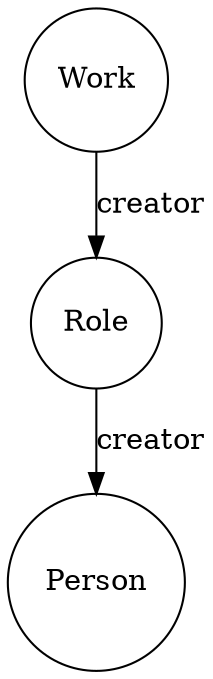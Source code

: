 digraph G {

node0 [shape=circle;label="Work"];
node1 [shape=circle;label="Role"];
node2 [shape=circle;label="Person"];

node0 -> node1 [label="creator"];
node1 -> node2 [label="creator"];

}
